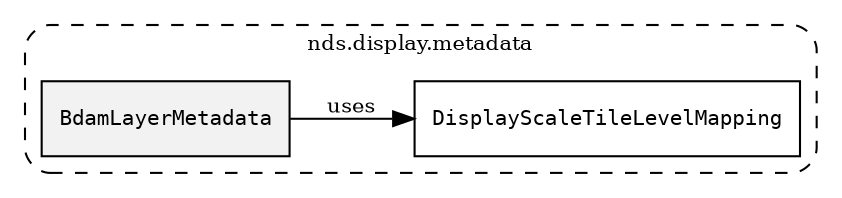 /**
 * This dot file creates symbol collaboration diagram for BdamLayerMetadata.
 */
digraph ZSERIO
{
    node [shape=box, fontsize=10];
    rankdir="LR";
    fontsize=10;
    tooltip="BdamLayerMetadata collaboration diagram";

    subgraph "cluster_nds.display.metadata"
    {
        style="dashed, rounded";
        label="nds.display.metadata";
        tooltip="Package nds.display.metadata";
        href="../../../content/packages/nds.display.metadata.html#Package-nds-display-metadata";
        target="_parent";

        "BdamLayerMetadata" [style="filled", fillcolor="#0000000D", target="_parent", label=<<font face="monospace"><table align="center" border="0" cellspacing="0" cellpadding="0"><tr><td href="../../../content/packages/nds.display.metadata.html#Structure-BdamLayerMetadata" title="Structure defined in nds.display.metadata">BdamLayerMetadata</td></tr></table></font>>];
        "DisplayScaleTileLevelMapping" [target="_parent", label=<<font face="monospace"><table align="center" border="0" cellspacing="0" cellpadding="0"><tr><td href="../../../content/packages/nds.display.metadata.html#Structure-DisplayScaleTileLevelMapping" title="Structure defined in nds.display.metadata">DisplayScaleTileLevelMapping</td></tr></table></font>>];
    }

    "BdamLayerMetadata" -> "DisplayScaleTileLevelMapping" [label="uses", fontsize=10];
}
